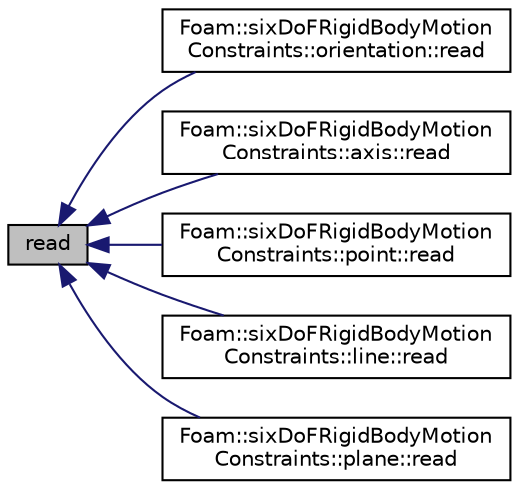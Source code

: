digraph "read"
{
  bgcolor="transparent";
  edge [fontname="Helvetica",fontsize="10",labelfontname="Helvetica",labelfontsize="10"];
  node [fontname="Helvetica",fontsize="10",shape=record];
  rankdir="LR";
  Node1 [label="read",height=0.2,width=0.4,color="black", fillcolor="grey75", style="filled", fontcolor="black"];
  Node1 -> Node2 [dir="back",color="midnightblue",fontsize="10",style="solid",fontname="Helvetica"];
  Node2 [label="Foam::sixDoFRigidBodyMotion\lConstraints::orientation::read",height=0.2,width=0.4,color="black",URL="$a01720.html#a64da2087e03e55d0dddd0cd6e5ac05ea",tooltip="Update properties from given dictionary. "];
  Node1 -> Node3 [dir="back",color="midnightblue",fontsize="10",style="solid",fontname="Helvetica"];
  Node3 [label="Foam::sixDoFRigidBodyMotion\lConstraints::axis::read",height=0.2,width=0.4,color="black",URL="$a00092.html#a64da2087e03e55d0dddd0cd6e5ac05ea",tooltip="Update properties from given dictionary. "];
  Node1 -> Node4 [dir="back",color="midnightblue",fontsize="10",style="solid",fontname="Helvetica"];
  Node4 [label="Foam::sixDoFRigidBodyMotion\lConstraints::point::read",height=0.2,width=0.4,color="black",URL="$a01867.html#a64da2087e03e55d0dddd0cd6e5ac05ea",tooltip="Update properties from given dictionary. "];
  Node1 -> Node5 [dir="back",color="midnightblue",fontsize="10",style="solid",fontname="Helvetica"];
  Node5 [label="Foam::sixDoFRigidBodyMotion\lConstraints::line::read",height=0.2,width=0.4,color="black",URL="$a01328.html#a64da2087e03e55d0dddd0cd6e5ac05ea",tooltip="Update properties from given dictionary. "];
  Node1 -> Node6 [dir="back",color="midnightblue",fontsize="10",style="solid",fontname="Helvetica"];
  Node6 [label="Foam::sixDoFRigidBodyMotion\lConstraints::plane::read",height=0.2,width=0.4,color="black",URL="$a01855.html#a64da2087e03e55d0dddd0cd6e5ac05ea",tooltip="Update properties from given dictionary. "];
}
